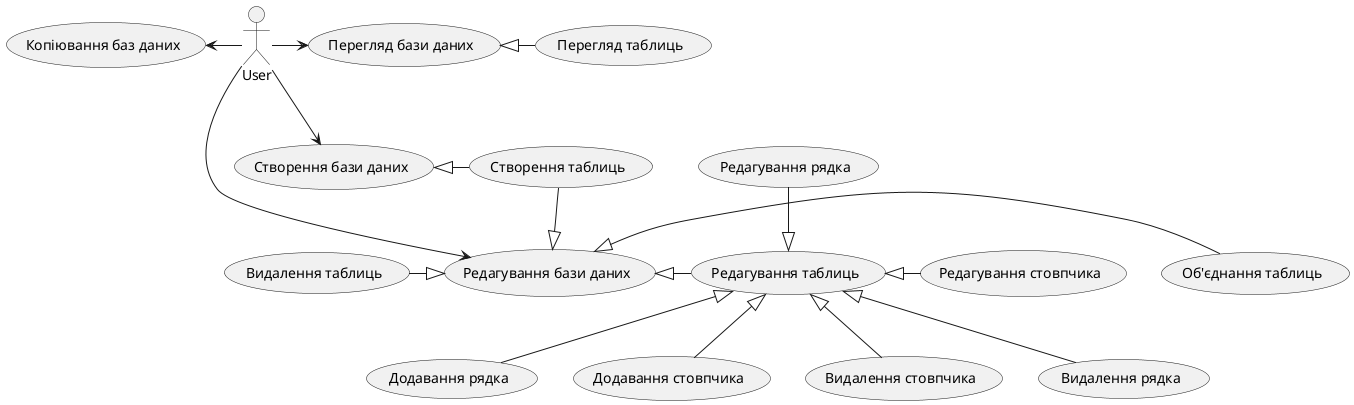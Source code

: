 @startuml

User -> (Перегляд бази даних)
(Перегляд бази даних) <|-right-(Перегляд таблиць)

User --> (Створення бази даних)
(Створення бази даних) <|-right- (Створення таблиць)

User ---> (Редагування бази даних)

User -left-> (Копіювання баз даних)

(Редагування бази даних) <|-up- (Створення таблиць)
(Редагування бази даних) <|-left- (Видалення таблиць)
(Редагування бази даних) <|-right- (Редагування таблиць)
(Редагування бази даних) <|-right- (Об'єднання таблиць)

(Редагування таблиць) <|-down- (Додавання рядка)
(Редагування таблиць) <|-down- (Додавання стовпчика)
(Редагування таблиць) <|-down- (Видалення стовпчика)
(Редагування таблиць) <|-down- (Видалення рядка)
(Редагування таблиць) <|-up- (Редагування рядка)
(Редагування таблиць) <|-right- (Редагування стовпчика)

@enduml